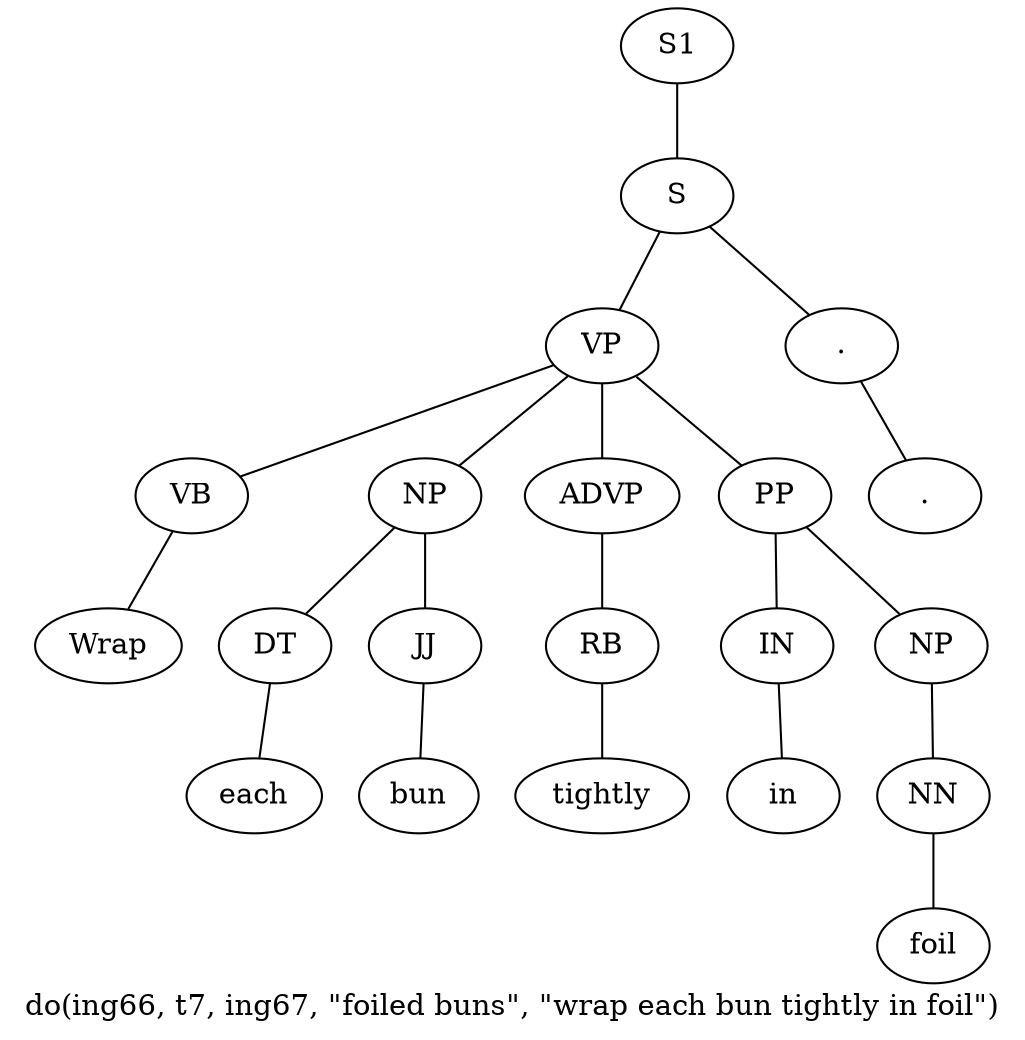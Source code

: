 graph SyntaxGraph {
	label = "do(ing66, t7, ing67, \"foiled buns\", \"wrap each bun tightly in foil\")";
	Node0 [label="S1"];
	Node1 [label="S"];
	Node2 [label="VP"];
	Node3 [label="VB"];
	Node4 [label="Wrap"];
	Node5 [label="NP"];
	Node6 [label="DT"];
	Node7 [label="each"];
	Node8 [label="JJ"];
	Node9 [label="bun"];
	Node10 [label="ADVP"];
	Node11 [label="RB"];
	Node12 [label="tightly"];
	Node13 [label="PP"];
	Node14 [label="IN"];
	Node15 [label="in"];
	Node16 [label="NP"];
	Node17 [label="NN"];
	Node18 [label="foil"];
	Node19 [label="."];
	Node20 [label="."];

	Node0 -- Node1;
	Node1 -- Node2;
	Node1 -- Node19;
	Node2 -- Node3;
	Node2 -- Node5;
	Node2 -- Node10;
	Node2 -- Node13;
	Node3 -- Node4;
	Node5 -- Node6;
	Node5 -- Node8;
	Node6 -- Node7;
	Node8 -- Node9;
	Node10 -- Node11;
	Node11 -- Node12;
	Node13 -- Node14;
	Node13 -- Node16;
	Node14 -- Node15;
	Node16 -- Node17;
	Node17 -- Node18;
	Node19 -- Node20;
}
